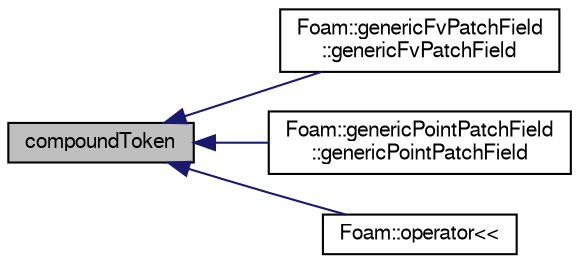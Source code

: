 digraph "compoundToken"
{
  bgcolor="transparent";
  edge [fontname="FreeSans",fontsize="10",labelfontname="FreeSans",labelfontsize="10"];
  node [fontname="FreeSans",fontsize="10",shape=record];
  rankdir="LR";
  Node681 [label="compoundToken",height=0.2,width=0.4,color="black", fillcolor="grey75", style="filled", fontcolor="black"];
  Node681 -> Node682 [dir="back",color="midnightblue",fontsize="10",style="solid",fontname="FreeSans"];
  Node682 [label="Foam::genericFvPatchField\l::genericFvPatchField",height=0.2,width=0.4,color="black",URL="$a23554.html#a55caa01e757d3893cd3a7034439317d9",tooltip="Construct from patch, internal field and dictionary. "];
  Node681 -> Node683 [dir="back",color="midnightblue",fontsize="10",style="solid",fontname="FreeSans"];
  Node683 [label="Foam::genericPointPatchField\l::genericPointPatchField",height=0.2,width=0.4,color="black",URL="$a23558.html#abb7dd7bf600b72b3b82ea631844b5eb3",tooltip="Construct from patch, internal field and dictionary. "];
  Node681 -> Node684 [dir="back",color="midnightblue",fontsize="10",style="solid",fontname="FreeSans"];
  Node684 [label="Foam::operator\<\<",height=0.2,width=0.4,color="black",URL="$a21124.html#a609e356ecf969e67ae8ffc4d99dc9c64"];
}
